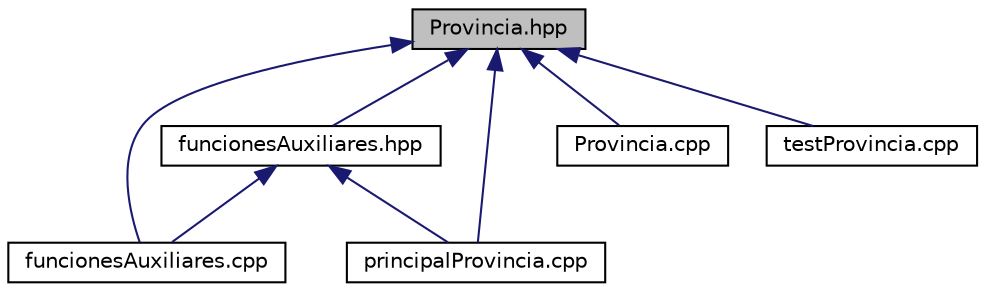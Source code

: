 digraph "Provincia.hpp"
{
  edge [fontname="Helvetica",fontsize="10",labelfontname="Helvetica",labelfontsize="10"];
  node [fontname="Helvetica",fontsize="10",shape=record];
  Node13 [label="Provincia.hpp",height=0.2,width=0.4,color="black", fillcolor="grey75", style="filled", fontcolor="black"];
  Node13 -> Node14 [dir="back",color="midnightblue",fontsize="10",style="solid",fontname="Helvetica"];
  Node14 [label="funcionesAuxiliares.cpp",height=0.2,width=0.4,color="black", fillcolor="white", style="filled",URL="$funcionesAuxiliares_8cpp.html",tooltip="Código de las funciones auxiliares del programa principal de la provincia. "];
  Node13 -> Node15 [dir="back",color="midnightblue",fontsize="10",style="solid",fontname="Helvetica"];
  Node15 [label="funcionesAuxiliares.hpp",height=0.2,width=0.4,color="black", fillcolor="white", style="filled",URL="$funcionesAuxiliares_8hpp.html",tooltip="Funciones auxiliares para el programa principal de la práctica 2. "];
  Node15 -> Node14 [dir="back",color="midnightblue",fontsize="10",style="solid",fontname="Helvetica"];
  Node15 -> Node16 [dir="back",color="midnightblue",fontsize="10",style="solid",fontname="Helvetica"];
  Node16 [label="principalProvincia.cpp",height=0.2,width=0.4,color="black", fillcolor="white", style="filled",URL="$principalProvincia_8cpp.html",tooltip="Programa principal de la práctica 2 de ED: provincia de municipios. "];
  Node13 -> Node16 [dir="back",color="midnightblue",fontsize="10",style="solid",fontname="Helvetica"];
  Node13 -> Node17 [dir="back",color="midnightblue",fontsize="10",style="solid",fontname="Helvetica"];
  Node17 [label="Provincia.cpp",height=0.2,width=0.4,color="black", fillcolor="white", style="filled",URL="$Provincia_8cpp.html",tooltip="Definición de la clase Provincia. "];
  Node13 -> Node18 [dir="back",color="midnightblue",fontsize="10",style="solid",fontname="Helvetica"];
  Node18 [label="testProvincia.cpp",height=0.2,width=0.4,color="black", fillcolor="white", style="filled",URL="$testProvincia_8cpp.html",tooltip="Segundo programa de prueba de la práctica 2 de ED: provincia de municipios. "];
}
